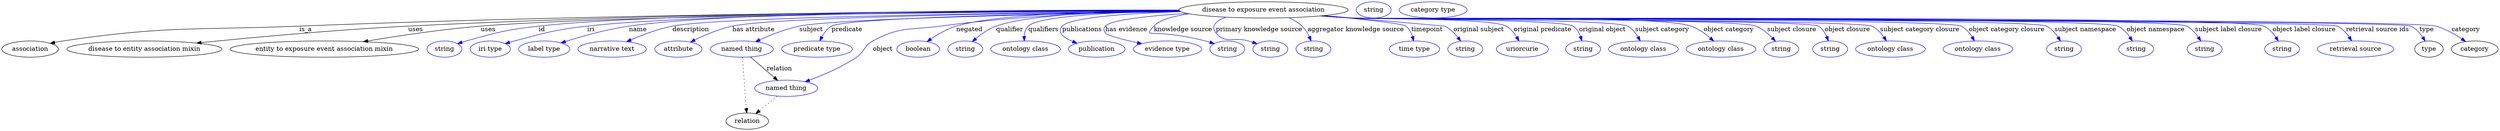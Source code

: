digraph {
	graph [bb="0,0,5502.7,283"];
	node [label="\N"];
	"disease to exposure event association"	[height=0.5,
		label="disease to exposure event association",
		pos="2779.4,265",
		width=5.1815];
	association	[height=0.5,
		pos="62.394,178",
		width=1.7332];
	"disease to exposure event association" -> association	[label=is_a,
		lp="669.39,221.5",
		pos="e,106.48,190.8 2593.2,263.85 2223.6,262.9 1371.2,257.51 655.39,229 423.12,219.75 363.28,230.53 133.39,196 127.91,195.18 122.23,194.14 \
116.57,192.98"];
	"disease to entity association mixin"	[height=0.5,
		pos="313.39,178",
		width=4.7482];
	"disease to exposure event association" -> "disease to entity association mixin"	[label=uses,
		lp="910.89,221.5",
		pos="e,428.43,191.33 2592.6,264.46 2254,264.42 1515.9,260.31 894.39,229 736.95,221.07 556.09,204.29 438.54,192.36"];
	"entity to exposure event association mixin"	[height=0.5,
		pos="710.39,178",
		width=5.7773];
	"disease to exposure event association" -> "entity to exposure event association mixin"	[label=uses,
		lp="1070.9,221.5",
		pos="e,795.94,194.45 2593.6,263.15 2211.4,260.91 1348.4,253.26 1054.4,229 969.98,222.04 874.73,207.68 805.9,196.13"];
	id	[color=blue,
		height=0.5,
		label=string,
		pos="974.39,178",
		width=1.0652];
	"disease to exposure event association" -> id	[color=blue,
		label=id,
		lp="1189.4,221.5",
		pos="e,1003.4,189.98 2592.9,264.16 2232,263.76 1450.2,259.3 1182.4,229 1110.2,220.84 1092.3,215.5 1022.4,196 1019.3,195.13 1016.1,194.17 \
1012.9,193.15",
		style=solid];
	iri	[color=blue,
		height=0.5,
		label="iri type",
		pos="1075.4,178",
		width=1.2277];
	"disease to exposure event association" -> iri	[color=blue,
		label=iri,
		lp="1296.4,221.5",
		pos="e,1108.3,190.16 2593.1,263.81 2251,262.76 1535.4,257.14 1288.4,229 1216.3,220.78 1198.6,214.45 1128.4,196 1125,195.11 1121.5,194.14 \
1118.1,193.12",
		style=solid];
	name	[color=blue,
		height=0.5,
		label="label type",
		pos="1194.4,178",
		width=1.5707];
	"disease to exposure event association" -> name	[color=blue,
		label=name,
		lp="1400.4,221.5",
		pos="e,1231.3,191.7 2592.6,264.82 2267.1,265.33 1608.5,262.04 1380.4,229 1331.9,221.98 1278.1,206.64 1240.8,194.78",
		style=solid];
	description	[color=blue,
		height=0.5,
		label="narrative text",
		pos="1344.4,178",
		width=2.0943];
	"disease to exposure event association" -> description	[color=blue,
		label=description,
		lp="1516.9,221.5",
		pos="e,1376.1,194.45 2594.5,262.45 2260.9,259.16 1582.8,249.96 1476.4,229 1444.8,222.79 1410.9,209.8 1385.4,198.62",
		style=solid];
	"has attribute"	[color=blue,
		height=0.5,
		label=attribute,
		pos="1489.4,178",
		width=1.4443];
	"disease to exposure event association" -> "has attribute"	[color=blue,
		label="has attribute",
		lp="1655.4,221.5",
		pos="e,1516.3,193.71 2594.9,262.19 2289.2,258.65 1701.8,249.28 1608.4,229 1579.3,222.69 1548.4,209.48 1525.4,198.23",
		style=solid];
	subject	[color=blue,
		height=0.5,
		label="named thing",
		pos="1629.4,178",
		width=1.9318];
	"disease to exposure event association" -> subject	[color=blue,
		label=subject,
		lp="1782.4,221.5",
		pos="e,1659.5,194.26 2597,261.12 2324.9,256.31 1836,245.53 1756.4,229 1726,222.69 1693.4,209.73 1668.9,198.58",
		style=solid];
	predicate	[color=blue,
		height=0.5,
		label="predicate type",
		pos="1795.4,178",
		width=2.1665];
	"disease to exposure event association" -> predicate	[color=blue,
		label=predicate,
		lp="1861.4,221.5",
		pos="e,1801.4,196.09 2596,261.61 2328.7,257.51 1860.1,247.69 1827.4,229 1818,223.63 1810.9,214.26 1805.9,205.06",
		style=solid];
	object	[color=blue,
		height=0.5,
		label="named thing",
		pos="1727.4,91",
		width=1.9318];
	"disease to exposure event association" -> object	[color=blue,
		label=object,
		lp="1940.4,178",
		pos="e,1769,105.47 2593.2,263.52 2448.9,261.05 2244.2,253.01 2066.4,229 1999.6,219.98 1977.5,228.45 1918.4,196 1898.6,185.1 1901.1,172.77 \
1882.4,160 1850.3,138.07 1810,120.64 1778.5,108.92",
		style=solid];
	negated	[color=blue,
		height=0.5,
		label=boolean,
		pos="2018.4,178",
		width=1.2999];
	"disease to exposure event association" -> negated	[color=blue,
		label=negated,
		lp="2130.4,221.5",
		pos="e,2037.9,194.54 2592.9,264.49 2424.5,263.09 2189.8,256.05 2101.4,229 2081.6,222.95 2061.7,211.19 2046.3,200.59",
		style=solid];
	qualifier	[color=blue,
		height=0.5,
		label=string,
		pos="2121.4,178",
		width=1.0652];
	"disease to exposure event association" -> qualifier	[color=blue,
		label=qualifier,
		lp="2219.4,221.5",
		pos="e,2136.9,194.49 2592.9,264.37 2448.4,262.53 2261.1,254.91 2189.4,229 2172.8,223 2156.7,211.56 2144.4,201.13",
		style=solid];
	qualifiers	[color=blue,
		height=0.5,
		label="ontology class",
		pos="2254.4,178",
		width=2.1304];
	"disease to exposure event association" -> qualifiers	[color=blue,
		label=qualifiers,
		lp="2293.9,221.5",
		pos="e,2251.4,196.26 2593.9,262.86 2454.9,260.14 2284.7,252.04 2260.4,229 2254.3,223.24 2252,214.81 2251.4,206.51",
		style=solid];
	publications	[color=blue,
		height=0.5,
		label=publication,
		pos="2411.4,178",
		width=1.7332];
	"disease to exposure event association" -> publications	[color=blue,
		label=publications,
		lp="2379.4,221.5",
		pos="e,2367.9,191.07 2597.1,261.1 2482.7,257.34 2353.6,248.71 2335.4,229 2322.7,215.22 2338.1,203.46 2358.3,194.82",
		style=solid];
	"has evidence"	[color=blue,
		height=0.5,
		label="evidence type",
		pos="2567.4,178",
		width=2.0943];
	"disease to exposure event association" -> "has evidence"	[color=blue,
		label="has evidence",
		lp="2476.9,221.5",
		pos="e,2511,190.03 2611.3,257.12 2528.3,251.96 2443.3,243.25 2430.4,229 2425.9,224.06 2426.3,219.27 2430.4,214 2435.1,207.89 2468.4,199.32 \
2500.9,192.19",
		style=solid];
	"knowledge source"	[color=blue,
		height=0.5,
		label=string,
		pos="2699.4,178",
		width=1.0652];
	"disease to exposure event association" -> "knowledge source"	[color=blue,
		label="knowledge source",
		lp="2601.9,221.5",
		pos="e,2670.7,190.12 2615.8,256.32 2580,251.13 2549.2,242.68 2537.4,229 2511.4,198.96 2530.6,226.65 2651.4,196 2654.6,195.2 2657.8,194.27 \
2661.1,193.27",
		style=solid];
	"primary knowledge source"	[color=blue,
		height=0.5,
		label=string,
		pos="2794.4,178",
		width=1.0652];
	"disease to exposure event association" -> "primary knowledge source"	[color=blue,
		label="primary knowledge source",
		lp="2769.4,221.5",
		pos="e,2765.4,189.79 2696.4,248.77 2675.4,241.14 2661.9,229.99 2674.4,214 2694.7,188 2714.8,205.52 2746.4,196 2749.5,195.07 2752.7,194.06 \
2755.9,193.01",
		style=solid];
	"aggregator knowledge source"	[color=blue,
		height=0.5,
		label=string,
		pos="2889.4,178",
		width=1.0652];
	"disease to exposure event association" -> "aggregator knowledge source"	[color=blue,
		label="aggregator knowledge source",
		lp="2982.9,221.5",
		pos="e,2884.3,196.21 2835.4,247.67 2845.9,242.84 2856.1,236.71 2864.4,229 2871.2,222.64 2876.5,213.98 2880.3,205.67",
		style=solid];
	timepoint	[color=blue,
		height=0.5,
		label="time type",
		pos="3113.4,178",
		width=1.5346];
	"disease to exposure event association" -> timepoint	[color=blue,
		label=timepoint,
		lp="3140.4,221.5",
		pos="e,3111.1,196.1 2911.9,252.33 2994.2,244.56 3085.8,234.76 3093.4,229 3100.8,223.38 3105.4,214.61 3108.4,205.98",
		style=solid];
	"original subject"	[color=blue,
		height=0.5,
		label=string,
		pos="3225.4,178",
		width=1.0652];
	"disease to exposure event association" -> "original subject"	[color=blue,
		label="original subject",
		lp="3255.4,221.5",
		pos="e,3215.1,195.52 2912.7,252.41 3028.9,242.29 3179,229.19 3179.4,229 3191,223.28 3201.1,213.27 3208.9,203.7",
		style=solid];
	"original predicate"	[color=blue,
		height=0.5,
		label=uriorcurie,
		pos="3350.4,178",
		width=1.5887];
	"disease to exposure event association" -> "original predicate"	[color=blue,
		label="original predicate",
		lp="3394.9,221.5",
		pos="e,3343.3,196.06 2909.6,252.09 2931.5,250.26 2954.1,248.49 2975.4,247 3013.1,244.37 3282.3,247.35 3315.4,229 3325.1,223.6 3332.8,\
214.22 3338.4,205.03",
		style=solid];
	"original object"	[color=blue,
		height=0.5,
		label=string,
		pos="3479.4,178",
		width=1.0652];
	"disease to exposure event association" -> "original object"	[color=blue,
		label="original object",
		lp="3524.9,221.5",
		pos="e,3478.4,196.26 2908,251.93 2930.4,250.09 2953.6,248.35 2975.4,247 3002.4,245.33 3440.7,245.17 3462.4,229 3469.7,223.57 3473.9,214.84 \
3476.3,206.19",
		style=solid];
	"subject category"	[color=blue,
		height=0.5,
		label="ontology class",
		pos="3612.4,178",
		width=2.1304];
	"disease to exposure event association" -> "subject category"	[color=blue,
		label="subject category",
		lp="3655.9,221.5",
		pos="e,3606.4,196.11 2907.2,251.86 2929.9,250.01 2953.3,248.28 2975.4,247 3009,245.05 3551.1,245.58 3580.4,229 3589.8,223.66 3596.9,214.29 \
3602,205.1",
		style=solid];
	"object category"	[color=blue,
		height=0.5,
		label="ontology class",
		pos="3783.4,178",
		width=2.1304];
	"disease to exposure event association" -> "object category"	[color=blue,
		label="object category",
		lp="3802.9,221.5",
		pos="e,3768.1,195.65 2906.6,251.8 2929.5,249.94 2953.1,248.23 2975.4,247 3058,242.43 3641.5,256.86 3719.4,229 3734.8,223.48 3749.4,212.67 \
3760.8,202.51",
		style=solid];
	"subject closure"	[color=blue,
		height=0.5,
		label=string,
		pos="3916.4,178",
		width=1.0652];
	"disease to exposure event association" -> "subject closure"	[color=blue,
		label="subject closure",
		lp="3940.9,221.5",
		pos="e,3904.2,195.38 2906.1,251.77 2929.1,249.9 2953,248.2 2975.4,247 3024.6,244.37 3816.7,247.45 3862.4,229 3875.9,223.57 3888,213.11 \
3897.4,203.15",
		style=solid];
	"object closure"	[color=blue,
		height=0.5,
		label=string,
		pos="4029.4,178",
		width=1.0652];
	"disease to exposure event association" -> "object closure"	[color=blue,
		label="object closure",
		lp="4064.4,221.5",
		pos="e,4024.1,196.13 2905.8,251.75 2929,249.87 2952.9,248.17 2975.4,247 3003.8,245.52 3974.8,243.23 3999.4,229 4008.5,223.74 4015.2,214.51 \
4019.9,205.4",
		style=solid];
	"subject category closure"	[color=blue,
		height=0.5,
		label="ontology class",
		pos="4162.4,178",
		width=2.1304];
	"disease to exposure event association" -> "subject category closure"	[color=blue,
		label="subject category closure",
		lp="4226.9,221.5",
		pos="e,4152.5,196.32 2905.6,251.73 2928.8,249.85 2952.8,248.16 2975.4,247 3038.8,243.75 4060.7,255.62 4118.4,229 4129.8,223.75 4139.4,\
214 4146.7,204.49",
		style=solid];
	"object category closure"	[color=blue,
		height=0.5,
		label="ontology class",
		pos="4355.4,178",
		width=2.1304];
	"disease to exposure event association" -> "object category closure"	[color=blue,
		label="object category closure",
		lp="4418.9,221.5",
		pos="e,4347.8,196.25 2905.3,251.71 2928.6,249.83 2952.7,248.13 2975.4,247 3012.7,245.14 4285.2,246.02 4318.4,229 4328.6,223.77 4336.7,\
214.29 4342.7,204.98",
		style=solid];
	"subject namespace"	[color=blue,
		height=0.5,
		label=string,
		pos="4545.4,178",
		width=1.0652];
	"disease to exposure event association" -> "subject namespace"	[color=blue,
		label="subject namespace",
		lp="4592.4,221.5",
		pos="e,4537.4,195.79 2905.3,251.68 2928.6,249.8 2952.7,248.12 2975.4,247 3017.9,244.91 4468.3,247.88 4506.4,229 4517.1,223.69 4525.8,\
213.87 4532.2,204.33",
		style=solid];
	"object namespace"	[color=blue,
		height=0.5,
		label=string,
		pos="4704.4,178",
		width=1.0652];
	"disease to exposure event association" -> "object namespace"	[color=blue,
		label="object namespace",
		lp="4747.4,221.5",
		pos="e,4696.1,195.8 2905,251.68 2928.4,249.79 2952.6,248.11 2975.4,247 3022.3,244.72 4622.2,249.55 4664.4,229 4675.3,223.71 4684.1,213.89 \
4690.7,204.35",
		style=solid];
	"subject label closure"	[color=blue,
		height=0.5,
		label=string,
		pos="4855.4,178",
		width=1.0652];
	"disease to exposure event association" -> "subject label closure"	[color=blue,
		label="subject label closure",
		lp="4908.4,221.5",
		pos="e,4847.1,195.81 2905,251.66 2928.4,249.78 2952.6,248.1 2975.4,247 3026.4,244.54 4769.4,251.37 4815.4,229 4826.3,223.71 4835.1,213.9 \
4841.7,204.35",
		style=solid];
	"object label closure"	[color=blue,
		height=0.5,
		label=string,
		pos="5026.4,178",
		width=1.0652];
	"disease to exposure event association" -> "object label closure"	[color=blue,
		label="object label closure",
		lp="5074.9,221.5",
		pos="e,5018.1,195.81 2904.8,251.67 2928.2,249.78 2952.5,248.09 2975.4,247 3031.2,244.33 4936.2,253.42 4986.4,229 4997.3,223.72 5006.1,\
213.9 5012.7,204.36",
		style=solid];
	"retrieval source ids"	[color=blue,
		height=0.5,
		label="retrieval source",
		pos="5188.4,178",
		width=2.347];
	"disease to exposure event association" -> "retrieval source ids"	[color=blue,
		label="retrieval source ids",
		lp="5236.9,221.5",
		pos="e,5179.8,196.31 2904.8,251.66 2928.2,249.77 2952.5,248.08 2975.4,247 3005.5,245.57 5121.2,242.19 5148.4,229 5159.1,223.79 5167.9,\
214.18 5174.4,204.77",
		style=solid];
	type	[height=0.5,
		pos="5350.4,178",
		width=0.86659];
	"disease to exposure event association" -> type	[color=blue,
		label=type,
		lp="5345.4,221.5",
		pos="e,5342.1,195.81 2904.8,251.65 2928.2,249.76 2952.5,248.08 2975.4,247 3007.8,245.47 5281.2,243.16 5310.4,229 5321.3,223.72 5330.1,\
213.91 5336.7,204.37",
		style=solid];
	category	[height=0.5,
		pos="5451.4,178",
		width=1.4263];
	"disease to exposure event association" -> category	[color=blue,
		label=category,
		lp="5431.9,221.5",
		pos="e,5431.2,194.83 2904.8,251.64 2928.2,249.75 2952.5,248.08 2975.4,247 3041.7,243.88 5301.4,246.52 5365.4,229 5386.1,223.35 5406.9,\
211.43 5422.9,200.66",
		style=solid];
	subject -> object	[label=relation,
		lp="1712.4,134.5",
		pos="e,1708.6,108.34 1648.3,160.61 1663.2,147.68 1684.2,129.47 1700.8,115.07"];
	relation	[height=0.5,
		pos="1641.4,18",
		width=1.2999];
	subject -> relation	[pos="e,1640.1,36.188 1630.7,159.79 1632.8,132.48 1636.8,78.994 1639.3,46.38",
		style=dotted];
	object -> relation	[pos="e,1660.3,34.647 1707.4,73.533 1695.8,63.922 1681,51.669 1668.3,41.213",
		style=dotted];
	association_type	[color=blue,
		height=0.5,
		label=string,
		pos="3022.4,265",
		width=1.0652];
	association_category	[color=blue,
		height=0.5,
		label="category type",
		pos="3153.4,265",
		width=2.0762];
}
